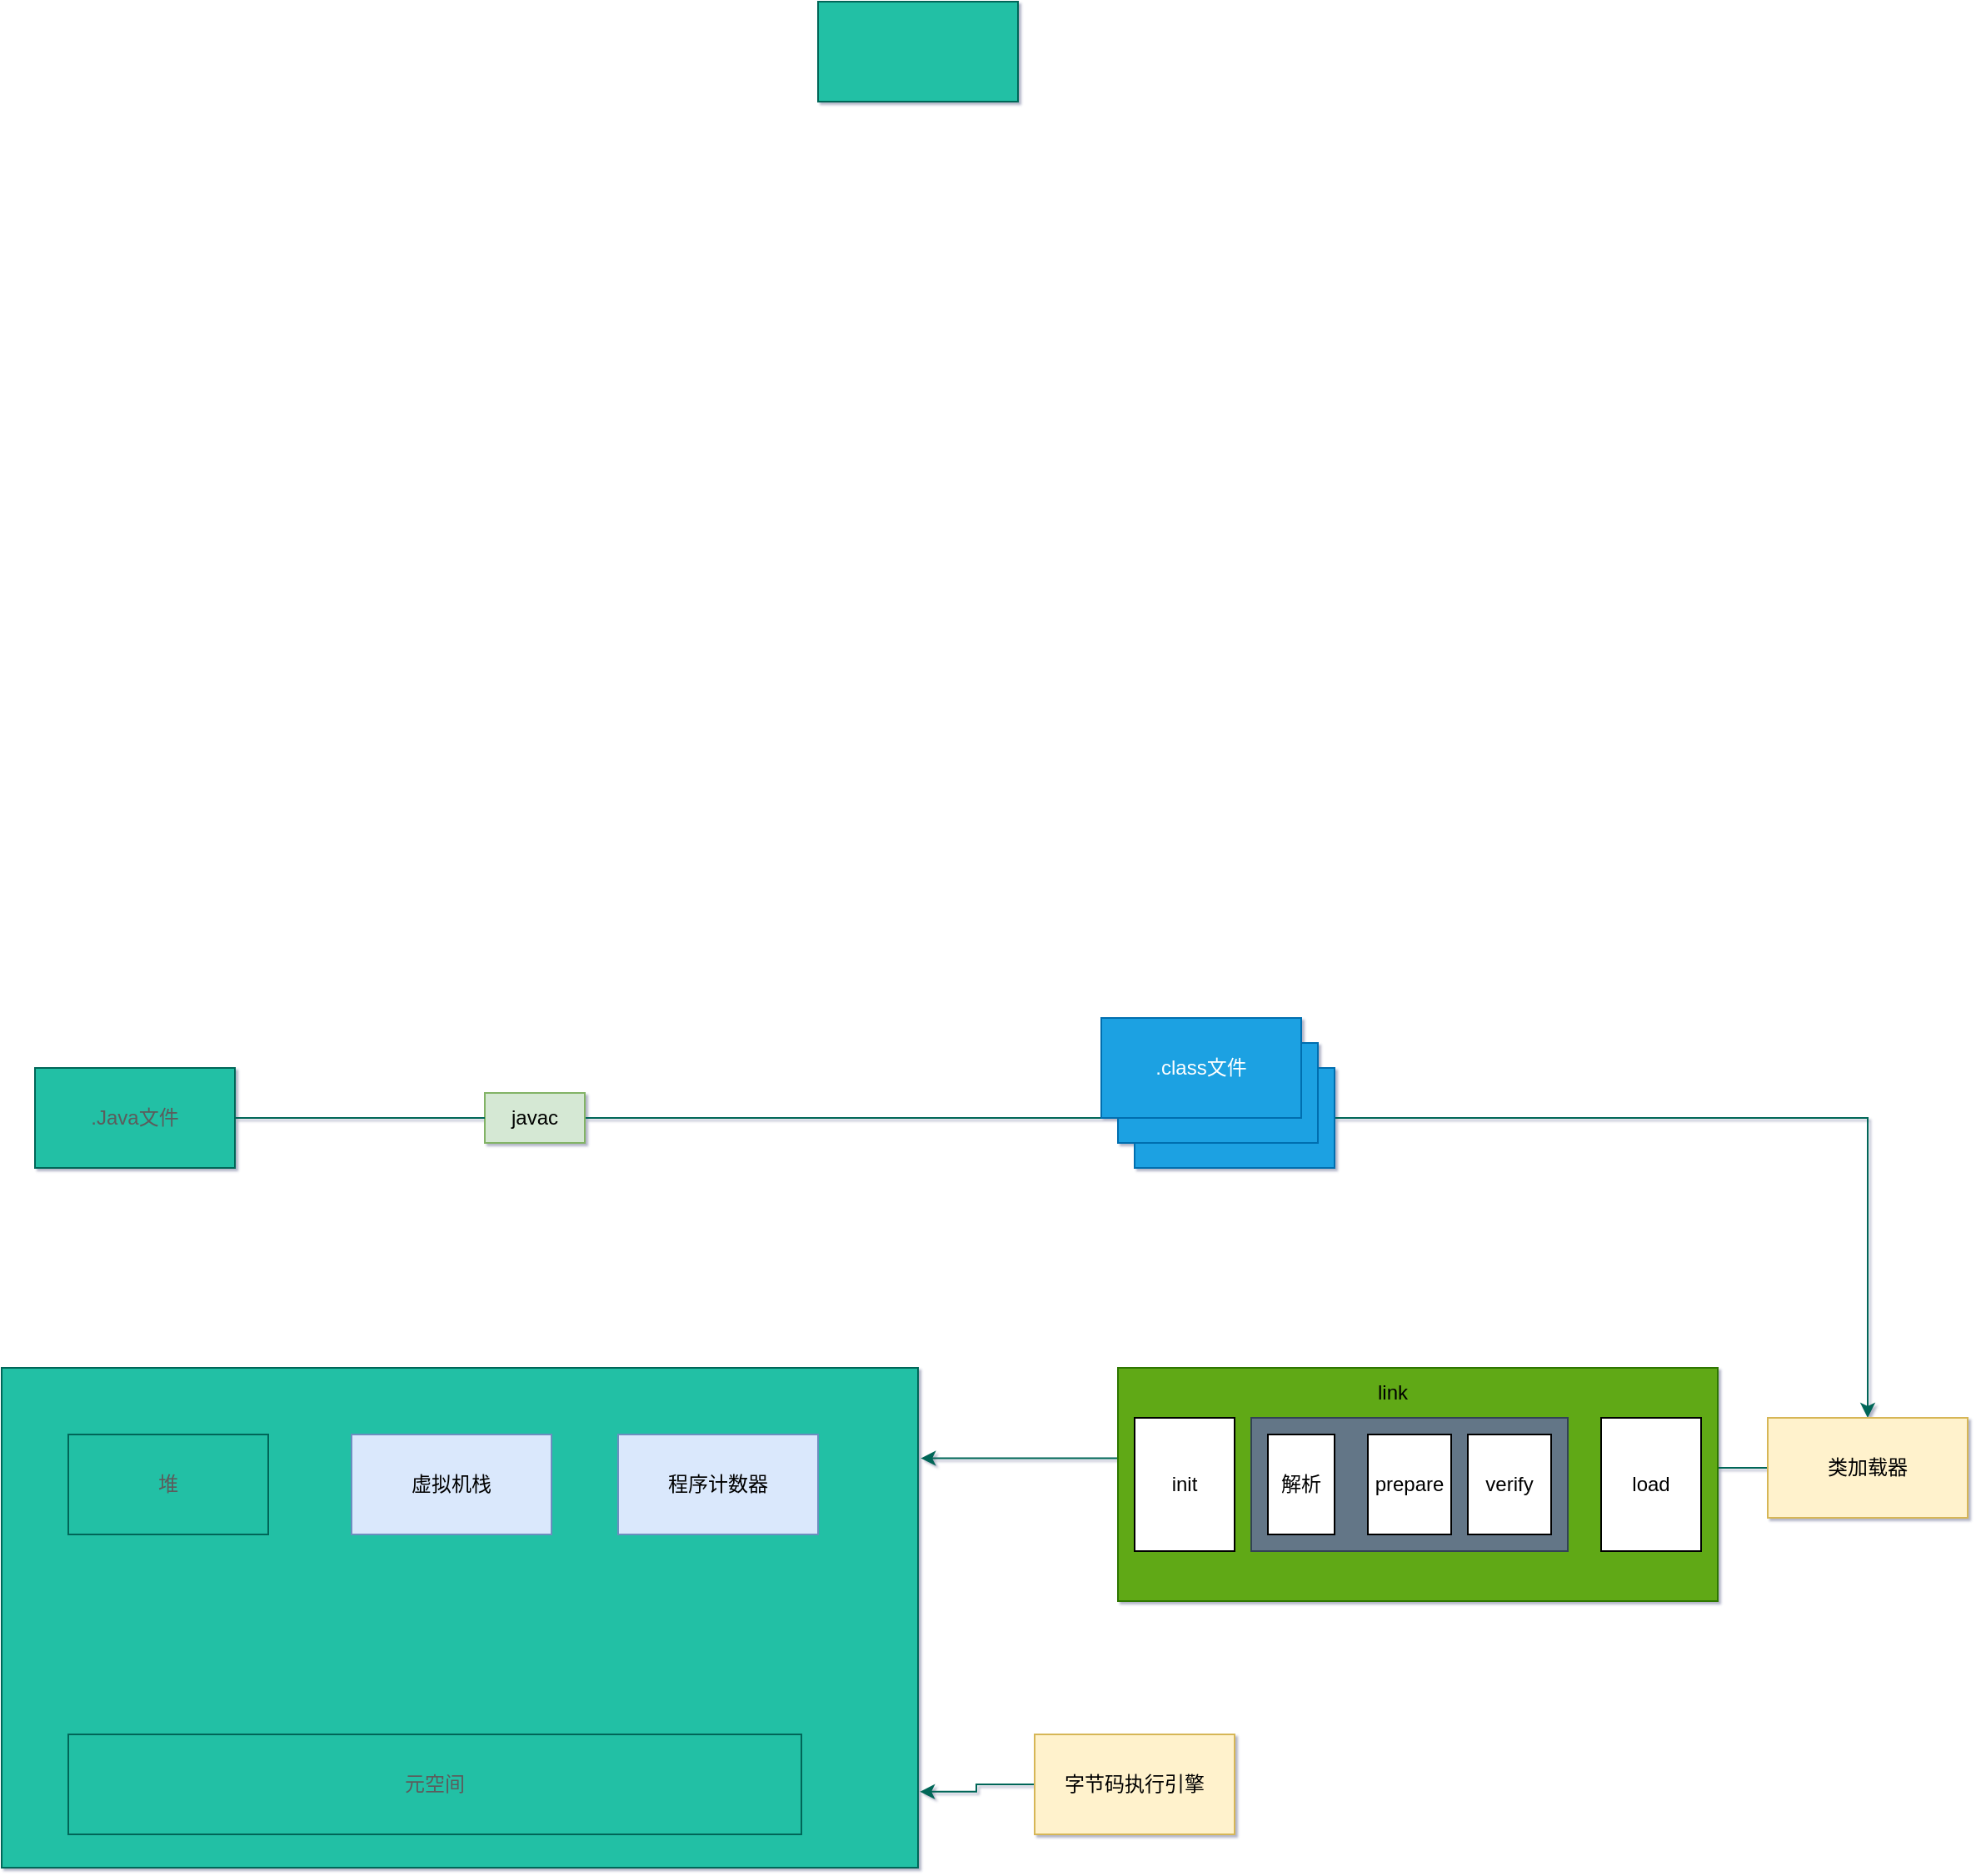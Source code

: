<mxfile version="20.0.1" type="github">
  <diagram id="bDaeUC0RsBtI8EmDWwy7" name="第 1 页">
    <mxGraphModel dx="3423" dy="1751" grid="1" gridSize="10" guides="1" tooltips="1" connect="1" arrows="1" fold="1" page="1" pageScale="1" pageWidth="827" pageHeight="1169" math="0" shadow="1">
      <root>
        <mxCell id="0" />
        <mxCell id="1" parent="0" />
        <mxCell id="6O0fr-dVzJyz2uvv7P5e-1" value="" style="rounded=0;whiteSpace=wrap;html=1;fillColor=#21C0A5;strokeColor=#006658;fontColor=#5C5C5C;" parent="1" vertex="1">
          <mxGeometry x="-1730" y="70" width="550" height="300" as="geometry" />
        </mxCell>
        <mxCell id="6O0fr-dVzJyz2uvv7P5e-2" value="" style="rounded=0;whiteSpace=wrap;html=1;fillColor=#21C0A5;strokeColor=#006658;fontColor=#5C5C5C;" parent="1" vertex="1">
          <mxGeometry x="-1240" y="-750" width="120" height="60" as="geometry" />
        </mxCell>
        <mxCell id="6O0fr-dVzJyz2uvv7P5e-5" style="edgeStyle=orthogonalEdgeStyle;rounded=0;orthogonalLoop=1;jettySize=auto;html=1;entryX=0;entryY=0.5;entryDx=0;entryDy=0;startArrow=none;strokeColor=#006658;fontColor=#5C5C5C;" parent="1" source="6O0fr-dVzJyz2uvv7P5e-6" target="6O0fr-dVzJyz2uvv7P5e-4" edge="1">
          <mxGeometry relative="1" as="geometry" />
        </mxCell>
        <mxCell id="6O0fr-dVzJyz2uvv7P5e-3" value=".Java文件" style="rounded=0;whiteSpace=wrap;html=1;fillColor=#21C0A5;strokeColor=#006658;fontColor=#5C5C5C;" parent="1" vertex="1">
          <mxGeometry x="-1710" y="-110" width="120" height="60" as="geometry" />
        </mxCell>
        <mxCell id="6O0fr-dVzJyz2uvv7P5e-9" style="edgeStyle=orthogonalEdgeStyle;rounded=0;orthogonalLoop=1;jettySize=auto;html=1;entryX=0.5;entryY=0;entryDx=0;entryDy=0;strokeColor=#006658;fontColor=#5C5C5C;" parent="1" source="6O0fr-dVzJyz2uvv7P5e-4" target="6O0fr-dVzJyz2uvv7P5e-8" edge="1">
          <mxGeometry relative="1" as="geometry" />
        </mxCell>
        <mxCell id="6O0fr-dVzJyz2uvv7P5e-4" value=".class 文件" style="rounded=0;whiteSpace=wrap;html=1;fillColor=#1ba1e2;strokeColor=#006EAF;fontColor=#ffffff;" parent="1" vertex="1">
          <mxGeometry x="-1050" y="-110" width="120" height="60" as="geometry" />
        </mxCell>
        <mxCell id="6O0fr-dVzJyz2uvv7P5e-6" value="javac" style="text;html=1;strokeColor=#82b366;fillColor=#d5e8d4;align=center;verticalAlign=middle;whiteSpace=wrap;rounded=0;" parent="1" vertex="1">
          <mxGeometry x="-1440" y="-95" width="60" height="30" as="geometry" />
        </mxCell>
        <mxCell id="6O0fr-dVzJyz2uvv7P5e-7" value="" style="edgeStyle=orthogonalEdgeStyle;rounded=0;orthogonalLoop=1;jettySize=auto;html=1;entryX=0;entryY=0.5;entryDx=0;entryDy=0;endArrow=none;strokeColor=#006658;fontColor=#5C5C5C;" parent="1" source="6O0fr-dVzJyz2uvv7P5e-3" target="6O0fr-dVzJyz2uvv7P5e-6" edge="1">
          <mxGeometry relative="1" as="geometry">
            <mxPoint x="-1280" y="-40" as="sourcePoint" />
            <mxPoint x="-1200" y="-40" as="targetPoint" />
          </mxGeometry>
        </mxCell>
        <mxCell id="6O0fr-dVzJyz2uvv7P5e-10" style="edgeStyle=orthogonalEdgeStyle;rounded=0;orthogonalLoop=1;jettySize=auto;html=1;exitX=0;exitY=0.5;exitDx=0;exitDy=0;entryX=1.003;entryY=0.181;entryDx=0;entryDy=0;entryPerimeter=0;strokeColor=#006658;fontColor=#5C5C5C;" parent="1" source="6O0fr-dVzJyz2uvv7P5e-8" target="6O0fr-dVzJyz2uvv7P5e-1" edge="1">
          <mxGeometry relative="1" as="geometry" />
        </mxCell>
        <mxCell id="6O0fr-dVzJyz2uvv7P5e-8" value="类加载器" style="rounded=0;whiteSpace=wrap;html=1;fillColor=#fff2cc;strokeColor=#d6b656;" parent="1" vertex="1">
          <mxGeometry x="-670" y="100" width="120" height="60" as="geometry" />
        </mxCell>
        <mxCell id="6O0fr-dVzJyz2uvv7P5e-17" style="edgeStyle=orthogonalEdgeStyle;rounded=0;orthogonalLoop=1;jettySize=auto;html=1;exitX=0;exitY=0.5;exitDx=0;exitDy=0;entryX=1.002;entryY=0.848;entryDx=0;entryDy=0;entryPerimeter=0;strokeColor=#006658;fontColor=#5C5C5C;" parent="1" source="6O0fr-dVzJyz2uvv7P5e-11" target="6O0fr-dVzJyz2uvv7P5e-1" edge="1">
          <mxGeometry relative="1" as="geometry" />
        </mxCell>
        <mxCell id="6O0fr-dVzJyz2uvv7P5e-11" value="字节码执行引擎" style="rounded=0;whiteSpace=wrap;html=1;fillColor=#fff2cc;strokeColor=#d6b656;" parent="1" vertex="1">
          <mxGeometry x="-1110" y="290" width="120" height="60" as="geometry" />
        </mxCell>
        <mxCell id="6O0fr-dVzJyz2uvv7P5e-12" value="元空间" style="rounded=0;whiteSpace=wrap;html=1;fillColor=#21C0A5;strokeColor=#006658;fontColor=#5C5C5C;" parent="1" vertex="1">
          <mxGeometry x="-1690" y="290" width="440" height="60" as="geometry" />
        </mxCell>
        <mxCell id="6O0fr-dVzJyz2uvv7P5e-13" value="堆" style="rounded=0;whiteSpace=wrap;html=1;fillColor=#21C0A5;strokeColor=#006658;fontColor=#5C5C5C;" parent="1" vertex="1">
          <mxGeometry x="-1690" y="110" width="120" height="60" as="geometry" />
        </mxCell>
        <mxCell id="6O0fr-dVzJyz2uvv7P5e-14" value="虚拟机栈" style="rounded=0;whiteSpace=wrap;html=1;fillColor=#dae8fc;strokeColor=#6c8ebf;" parent="1" vertex="1">
          <mxGeometry x="-1520" y="110" width="120" height="60" as="geometry" />
        </mxCell>
        <mxCell id="6O0fr-dVzJyz2uvv7P5e-16" value="程序计数器" style="rounded=0;whiteSpace=wrap;html=1;fillColor=#dae8fc;strokeColor=#6c8ebf;" parent="1" vertex="1">
          <mxGeometry x="-1360" y="110" width="120" height="60" as="geometry" />
        </mxCell>
        <mxCell id="HQbtuiFoo7_WUxK_RUhz-1" value="" style="rounded=0;whiteSpace=wrap;html=1;fillColor=#1ba1e2;strokeColor=#006EAF;fontColor=#ffffff;" vertex="1" parent="1">
          <mxGeometry x="-1060" y="-125" width="120" height="60" as="geometry" />
        </mxCell>
        <mxCell id="HQbtuiFoo7_WUxK_RUhz-2" value=".class文件" style="rounded=0;whiteSpace=wrap;html=1;fillColor=#1ba1e2;fontColor=#ffffff;strokeColor=#006EAF;" vertex="1" parent="1">
          <mxGeometry x="-1070" y="-140" width="120" height="60" as="geometry" />
        </mxCell>
        <mxCell id="HQbtuiFoo7_WUxK_RUhz-3" value="" style="rounded=0;whiteSpace=wrap;html=1;fillColor=#60a917;fontColor=#ffffff;strokeColor=#2D7600;" vertex="1" parent="1">
          <mxGeometry x="-1060" y="70" width="360" height="140" as="geometry" />
        </mxCell>
        <mxCell id="HQbtuiFoo7_WUxK_RUhz-4" value="load" style="rounded=0;whiteSpace=wrap;html=1;" vertex="1" parent="1">
          <mxGeometry x="-770" y="100" width="60" height="80" as="geometry" />
        </mxCell>
        <mxCell id="HQbtuiFoo7_WUxK_RUhz-5" value="" style="rounded=0;whiteSpace=wrap;html=1;fillColor=#647687;fontColor=#ffffff;strokeColor=#314354;" vertex="1" parent="1">
          <mxGeometry x="-980" y="100" width="190" height="80" as="geometry" />
        </mxCell>
        <mxCell id="HQbtuiFoo7_WUxK_RUhz-6" value="init" style="rounded=0;whiteSpace=wrap;html=1;" vertex="1" parent="1">
          <mxGeometry x="-1050" y="100" width="60" height="80" as="geometry" />
        </mxCell>
        <mxCell id="HQbtuiFoo7_WUxK_RUhz-7" value="解析" style="rounded=0;whiteSpace=wrap;html=1;" vertex="1" parent="1">
          <mxGeometry x="-970" y="110" width="40" height="60" as="geometry" />
        </mxCell>
        <mxCell id="HQbtuiFoo7_WUxK_RUhz-8" value="prepare" style="rounded=0;whiteSpace=wrap;html=1;" vertex="1" parent="1">
          <mxGeometry x="-910" y="110" width="50" height="60" as="geometry" />
        </mxCell>
        <mxCell id="HQbtuiFoo7_WUxK_RUhz-9" value="verify" style="rounded=0;whiteSpace=wrap;html=1;" vertex="1" parent="1">
          <mxGeometry x="-850" y="110" width="50" height="60" as="geometry" />
        </mxCell>
        <mxCell id="HQbtuiFoo7_WUxK_RUhz-10" value="link" style="text;html=1;strokeColor=none;fillColor=none;align=center;verticalAlign=middle;whiteSpace=wrap;rounded=0;" vertex="1" parent="1">
          <mxGeometry x="-920" y="70" width="50" height="30" as="geometry" />
        </mxCell>
      </root>
    </mxGraphModel>
  </diagram>
</mxfile>
